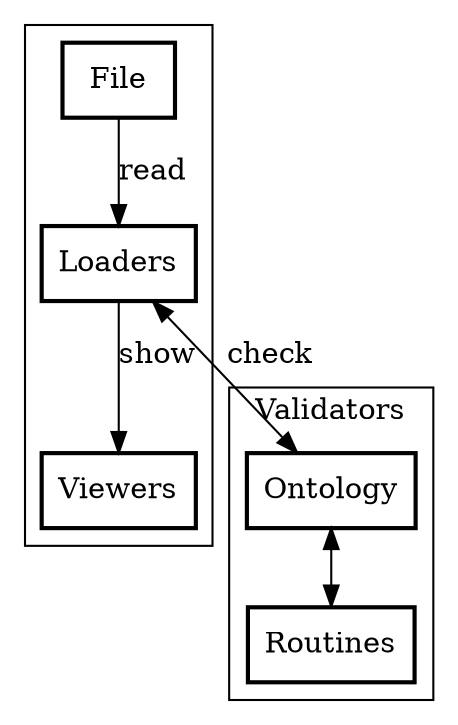 digraph G
{
compound=true;
node [shape=record];
splines=false;
 
subgraph cluster_0 {
File [style = "bold"];
Loaders [style = "bold", group="center", pos="0, 0"];
Viewers [style = "bold"];
File -> Loaders[label="read"];
}

subgraph cluster_1 {
label = "Validators"; 
Ontology [style = "bold"];
Routines [style = "bold"];
}

Loaders -> Viewers[label="show"];
Ontology -> Routines[dir="both"];
Loaders -> Ontology[label="check", dir="both"];
}